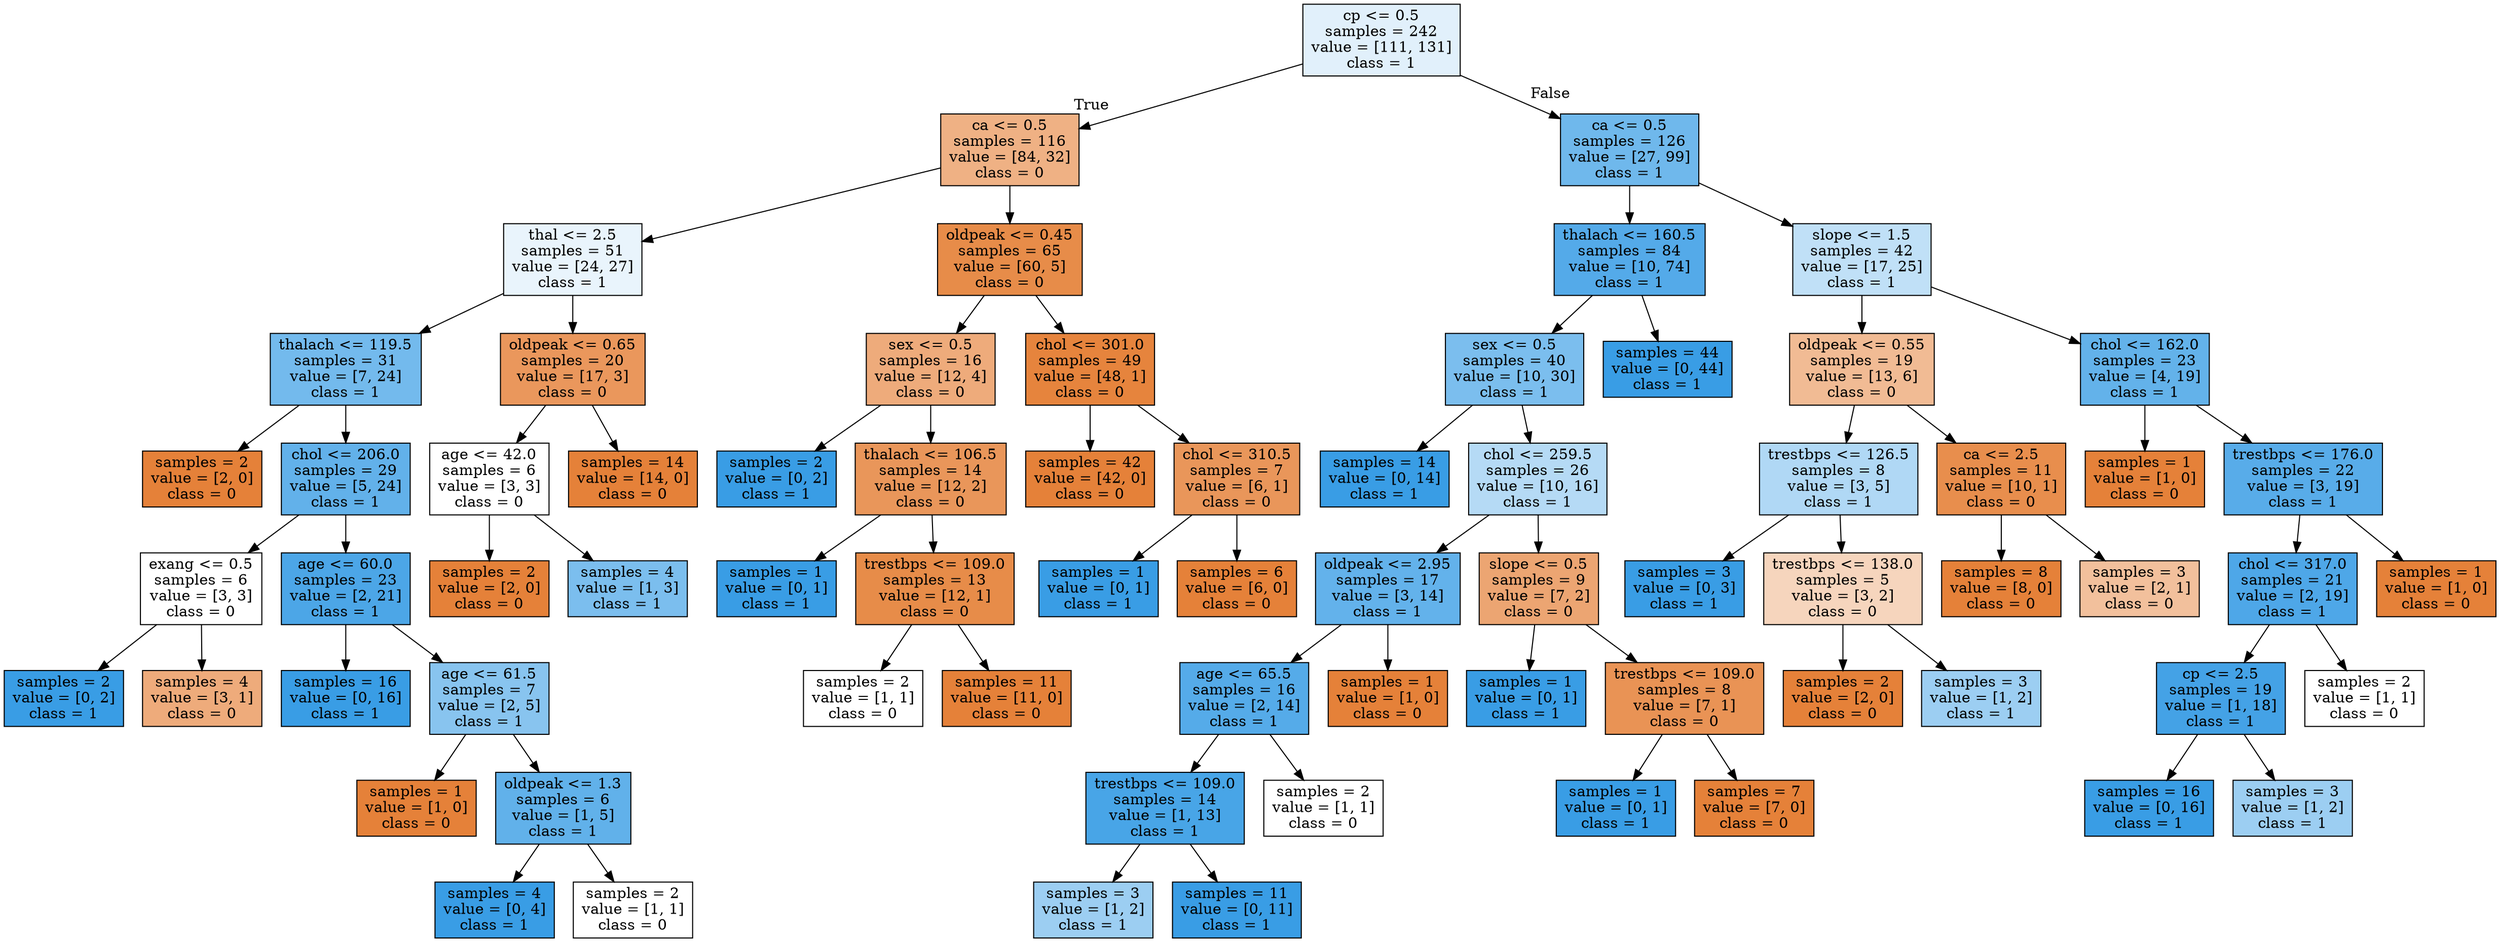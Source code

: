digraph Tree {
node [shape=box, style="filled", color="black"] ;
0 [label="cp <= 0.5\nsamples = 242\nvalue = [111, 131]\nclass = 1", fillcolor="#e1f0fb"] ;
1 [label="ca <= 0.5\nsamples = 116\nvalue = [84, 32]\nclass = 0", fillcolor="#efb184"] ;
0 -> 1 [labeldistance=2.5, labelangle=45, headlabel="True"] ;
2 [label="thal <= 2.5\nsamples = 51\nvalue = [24, 27]\nclass = 1", fillcolor="#e9f4fc"] ;
1 -> 2 ;
3 [label="thalach <= 119.5\nsamples = 31\nvalue = [7, 24]\nclass = 1", fillcolor="#73baed"] ;
2 -> 3 ;
4 [label="samples = 2\nvalue = [2, 0]\nclass = 0", fillcolor="#e58139"] ;
3 -> 4 ;
5 [label="chol <= 206.0\nsamples = 29\nvalue = [5, 24]\nclass = 1", fillcolor="#62b1ea"] ;
3 -> 5 ;
6 [label="exang <= 0.5\nsamples = 6\nvalue = [3, 3]\nclass = 0", fillcolor="#ffffff"] ;
5 -> 6 ;
7 [label="samples = 2\nvalue = [0, 2]\nclass = 1", fillcolor="#399de5"] ;
6 -> 7 ;
8 [label="samples = 4\nvalue = [3, 1]\nclass = 0", fillcolor="#eeab7b"] ;
6 -> 8 ;
9 [label="age <= 60.0\nsamples = 23\nvalue = [2, 21]\nclass = 1", fillcolor="#4ca6e7"] ;
5 -> 9 ;
10 [label="samples = 16\nvalue = [0, 16]\nclass = 1", fillcolor="#399de5"] ;
9 -> 10 ;
11 [label="age <= 61.5\nsamples = 7\nvalue = [2, 5]\nclass = 1", fillcolor="#88c4ef"] ;
9 -> 11 ;
12 [label="samples = 1\nvalue = [1, 0]\nclass = 0", fillcolor="#e58139"] ;
11 -> 12 ;
13 [label="oldpeak <= 1.3\nsamples = 6\nvalue = [1, 5]\nclass = 1", fillcolor="#61b1ea"] ;
11 -> 13 ;
14 [label="samples = 4\nvalue = [0, 4]\nclass = 1", fillcolor="#399de5"] ;
13 -> 14 ;
15 [label="samples = 2\nvalue = [1, 1]\nclass = 0", fillcolor="#ffffff"] ;
13 -> 15 ;
16 [label="oldpeak <= 0.65\nsamples = 20\nvalue = [17, 3]\nclass = 0", fillcolor="#ea975c"] ;
2 -> 16 ;
17 [label="age <= 42.0\nsamples = 6\nvalue = [3, 3]\nclass = 0", fillcolor="#ffffff"] ;
16 -> 17 ;
18 [label="samples = 2\nvalue = [2, 0]\nclass = 0", fillcolor="#e58139"] ;
17 -> 18 ;
19 [label="samples = 4\nvalue = [1, 3]\nclass = 1", fillcolor="#7bbeee"] ;
17 -> 19 ;
20 [label="samples = 14\nvalue = [14, 0]\nclass = 0", fillcolor="#e58139"] ;
16 -> 20 ;
21 [label="oldpeak <= 0.45\nsamples = 65\nvalue = [60, 5]\nclass = 0", fillcolor="#e78c49"] ;
1 -> 21 ;
22 [label="sex <= 0.5\nsamples = 16\nvalue = [12, 4]\nclass = 0", fillcolor="#eeab7b"] ;
21 -> 22 ;
23 [label="samples = 2\nvalue = [0, 2]\nclass = 1", fillcolor="#399de5"] ;
22 -> 23 ;
24 [label="thalach <= 106.5\nsamples = 14\nvalue = [12, 2]\nclass = 0", fillcolor="#e9965a"] ;
22 -> 24 ;
25 [label="samples = 1\nvalue = [0, 1]\nclass = 1", fillcolor="#399de5"] ;
24 -> 25 ;
26 [label="trestbps <= 109.0\nsamples = 13\nvalue = [12, 1]\nclass = 0", fillcolor="#e78c49"] ;
24 -> 26 ;
27 [label="samples = 2\nvalue = [1, 1]\nclass = 0", fillcolor="#ffffff"] ;
26 -> 27 ;
28 [label="samples = 11\nvalue = [11, 0]\nclass = 0", fillcolor="#e58139"] ;
26 -> 28 ;
29 [label="chol <= 301.0\nsamples = 49\nvalue = [48, 1]\nclass = 0", fillcolor="#e6843d"] ;
21 -> 29 ;
30 [label="samples = 42\nvalue = [42, 0]\nclass = 0", fillcolor="#e58139"] ;
29 -> 30 ;
31 [label="chol <= 310.5\nsamples = 7\nvalue = [6, 1]\nclass = 0", fillcolor="#e9965a"] ;
29 -> 31 ;
32 [label="samples = 1\nvalue = [0, 1]\nclass = 1", fillcolor="#399de5"] ;
31 -> 32 ;
33 [label="samples = 6\nvalue = [6, 0]\nclass = 0", fillcolor="#e58139"] ;
31 -> 33 ;
34 [label="ca <= 0.5\nsamples = 126\nvalue = [27, 99]\nclass = 1", fillcolor="#6fb8ec"] ;
0 -> 34 [labeldistance=2.5, labelangle=-45, headlabel="False"] ;
35 [label="thalach <= 160.5\nsamples = 84\nvalue = [10, 74]\nclass = 1", fillcolor="#54aae9"] ;
34 -> 35 ;
36 [label="sex <= 0.5\nsamples = 40\nvalue = [10, 30]\nclass = 1", fillcolor="#7bbeee"] ;
35 -> 36 ;
37 [label="samples = 14\nvalue = [0, 14]\nclass = 1", fillcolor="#399de5"] ;
36 -> 37 ;
38 [label="chol <= 259.5\nsamples = 26\nvalue = [10, 16]\nclass = 1", fillcolor="#b5daf5"] ;
36 -> 38 ;
39 [label="oldpeak <= 2.95\nsamples = 17\nvalue = [3, 14]\nclass = 1", fillcolor="#63b2eb"] ;
38 -> 39 ;
40 [label="age <= 65.5\nsamples = 16\nvalue = [2, 14]\nclass = 1", fillcolor="#55abe9"] ;
39 -> 40 ;
41 [label="trestbps <= 109.0\nsamples = 14\nvalue = [1, 13]\nclass = 1", fillcolor="#48a5e7"] ;
40 -> 41 ;
42 [label="samples = 3\nvalue = [1, 2]\nclass = 1", fillcolor="#9ccef2"] ;
41 -> 42 ;
43 [label="samples = 11\nvalue = [0, 11]\nclass = 1", fillcolor="#399de5"] ;
41 -> 43 ;
44 [label="samples = 2\nvalue = [1, 1]\nclass = 0", fillcolor="#ffffff"] ;
40 -> 44 ;
45 [label="samples = 1\nvalue = [1, 0]\nclass = 0", fillcolor="#e58139"] ;
39 -> 45 ;
46 [label="slope <= 0.5\nsamples = 9\nvalue = [7, 2]\nclass = 0", fillcolor="#eca572"] ;
38 -> 46 ;
47 [label="samples = 1\nvalue = [0, 1]\nclass = 1", fillcolor="#399de5"] ;
46 -> 47 ;
48 [label="trestbps <= 109.0\nsamples = 8\nvalue = [7, 1]\nclass = 0", fillcolor="#e99355"] ;
46 -> 48 ;
49 [label="samples = 1\nvalue = [0, 1]\nclass = 1", fillcolor="#399de5"] ;
48 -> 49 ;
50 [label="samples = 7\nvalue = [7, 0]\nclass = 0", fillcolor="#e58139"] ;
48 -> 50 ;
51 [label="samples = 44\nvalue = [0, 44]\nclass = 1", fillcolor="#399de5"] ;
35 -> 51 ;
52 [label="slope <= 1.5\nsamples = 42\nvalue = [17, 25]\nclass = 1", fillcolor="#c0e0f7"] ;
34 -> 52 ;
53 [label="oldpeak <= 0.55\nsamples = 19\nvalue = [13, 6]\nclass = 0", fillcolor="#f1bb94"] ;
52 -> 53 ;
54 [label="trestbps <= 126.5\nsamples = 8\nvalue = [3, 5]\nclass = 1", fillcolor="#b0d8f5"] ;
53 -> 54 ;
55 [label="samples = 3\nvalue = [0, 3]\nclass = 1", fillcolor="#399de5"] ;
54 -> 55 ;
56 [label="trestbps <= 138.0\nsamples = 5\nvalue = [3, 2]\nclass = 0", fillcolor="#f6d5bd"] ;
54 -> 56 ;
57 [label="samples = 2\nvalue = [2, 0]\nclass = 0", fillcolor="#e58139"] ;
56 -> 57 ;
58 [label="samples = 3\nvalue = [1, 2]\nclass = 1", fillcolor="#9ccef2"] ;
56 -> 58 ;
59 [label="ca <= 2.5\nsamples = 11\nvalue = [10, 1]\nclass = 0", fillcolor="#e88e4d"] ;
53 -> 59 ;
60 [label="samples = 8\nvalue = [8, 0]\nclass = 0", fillcolor="#e58139"] ;
59 -> 60 ;
61 [label="samples = 3\nvalue = [2, 1]\nclass = 0", fillcolor="#f2c09c"] ;
59 -> 61 ;
62 [label="chol <= 162.0\nsamples = 23\nvalue = [4, 19]\nclass = 1", fillcolor="#63b2ea"] ;
52 -> 62 ;
63 [label="samples = 1\nvalue = [1, 0]\nclass = 0", fillcolor="#e58139"] ;
62 -> 63 ;
64 [label="trestbps <= 176.0\nsamples = 22\nvalue = [3, 19]\nclass = 1", fillcolor="#58ace9"] ;
62 -> 64 ;
65 [label="chol <= 317.0\nsamples = 21\nvalue = [2, 19]\nclass = 1", fillcolor="#4ea7e8"] ;
64 -> 65 ;
66 [label="cp <= 2.5\nsamples = 19\nvalue = [1, 18]\nclass = 1", fillcolor="#44a2e6"] ;
65 -> 66 ;
67 [label="samples = 16\nvalue = [0, 16]\nclass = 1", fillcolor="#399de5"] ;
66 -> 67 ;
68 [label="samples = 3\nvalue = [1, 2]\nclass = 1", fillcolor="#9ccef2"] ;
66 -> 68 ;
69 [label="samples = 2\nvalue = [1, 1]\nclass = 0", fillcolor="#ffffff"] ;
65 -> 69 ;
70 [label="samples = 1\nvalue = [1, 0]\nclass = 0", fillcolor="#e58139"] ;
64 -> 70 ;
}